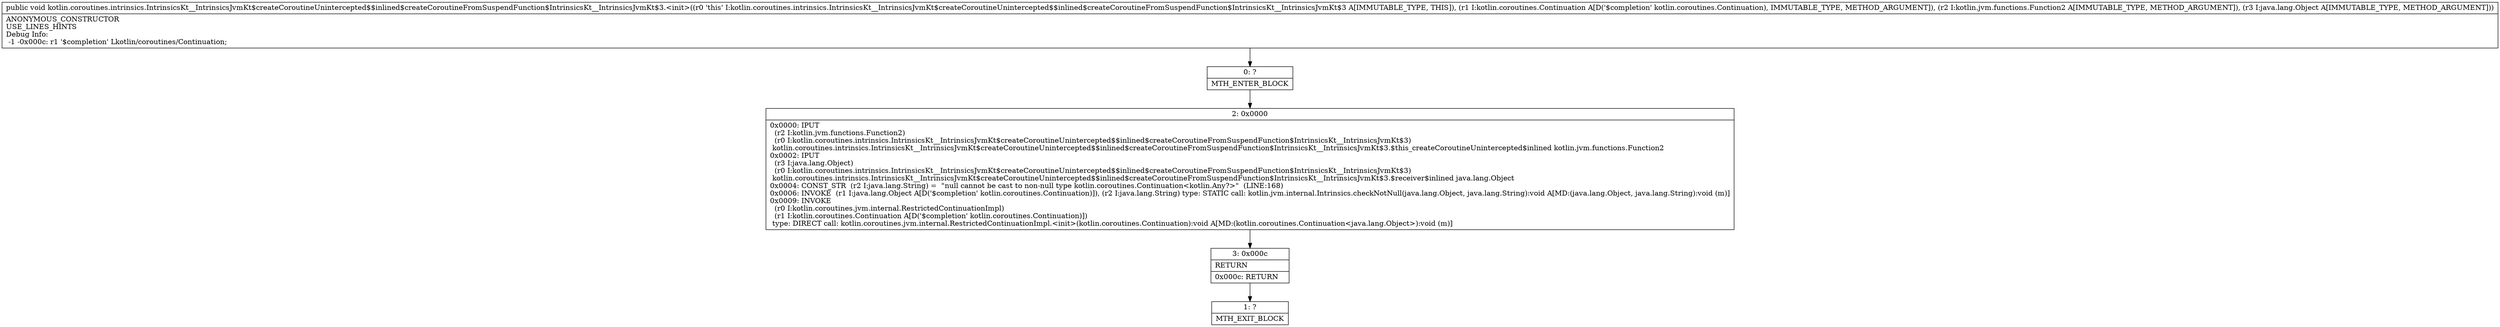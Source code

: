 digraph "CFG forkotlin.coroutines.intrinsics.IntrinsicsKt__IntrinsicsJvmKt$createCoroutineUnintercepted$$inlined$createCoroutineFromSuspendFunction$IntrinsicsKt__IntrinsicsJvmKt$3.\<init\>(Lkotlin\/coroutines\/Continuation;Lkotlin\/jvm\/functions\/Function2;Ljava\/lang\/Object;)V" {
Node_0 [shape=record,label="{0\:\ ?|MTH_ENTER_BLOCK\l}"];
Node_2 [shape=record,label="{2\:\ 0x0000|0x0000: IPUT  \l  (r2 I:kotlin.jvm.functions.Function2)\l  (r0 I:kotlin.coroutines.intrinsics.IntrinsicsKt__IntrinsicsJvmKt$createCoroutineUnintercepted$$inlined$createCoroutineFromSuspendFunction$IntrinsicsKt__IntrinsicsJvmKt$3)\l kotlin.coroutines.intrinsics.IntrinsicsKt__IntrinsicsJvmKt$createCoroutineUnintercepted$$inlined$createCoroutineFromSuspendFunction$IntrinsicsKt__IntrinsicsJvmKt$3.$this_createCoroutineUnintercepted$inlined kotlin.jvm.functions.Function2 \l0x0002: IPUT  \l  (r3 I:java.lang.Object)\l  (r0 I:kotlin.coroutines.intrinsics.IntrinsicsKt__IntrinsicsJvmKt$createCoroutineUnintercepted$$inlined$createCoroutineFromSuspendFunction$IntrinsicsKt__IntrinsicsJvmKt$3)\l kotlin.coroutines.intrinsics.IntrinsicsKt__IntrinsicsJvmKt$createCoroutineUnintercepted$$inlined$createCoroutineFromSuspendFunction$IntrinsicsKt__IntrinsicsJvmKt$3.$receiver$inlined java.lang.Object \l0x0004: CONST_STR  (r2 I:java.lang.String) =  \"null cannot be cast to non\-null type kotlin.coroutines.Continuation\<kotlin.Any?\>\"  (LINE:168)\l0x0006: INVOKE  (r1 I:java.lang.Object A[D('$completion' kotlin.coroutines.Continuation)]), (r2 I:java.lang.String) type: STATIC call: kotlin.jvm.internal.Intrinsics.checkNotNull(java.lang.Object, java.lang.String):void A[MD:(java.lang.Object, java.lang.String):void (m)]\l0x0009: INVOKE  \l  (r0 I:kotlin.coroutines.jvm.internal.RestrictedContinuationImpl)\l  (r1 I:kotlin.coroutines.Continuation A[D('$completion' kotlin.coroutines.Continuation)])\l type: DIRECT call: kotlin.coroutines.jvm.internal.RestrictedContinuationImpl.\<init\>(kotlin.coroutines.Continuation):void A[MD:(kotlin.coroutines.Continuation\<java.lang.Object\>):void (m)]\l}"];
Node_3 [shape=record,label="{3\:\ 0x000c|RETURN\l|0x000c: RETURN   \l}"];
Node_1 [shape=record,label="{1\:\ ?|MTH_EXIT_BLOCK\l}"];
MethodNode[shape=record,label="{public void kotlin.coroutines.intrinsics.IntrinsicsKt__IntrinsicsJvmKt$createCoroutineUnintercepted$$inlined$createCoroutineFromSuspendFunction$IntrinsicsKt__IntrinsicsJvmKt$3.\<init\>((r0 'this' I:kotlin.coroutines.intrinsics.IntrinsicsKt__IntrinsicsJvmKt$createCoroutineUnintercepted$$inlined$createCoroutineFromSuspendFunction$IntrinsicsKt__IntrinsicsJvmKt$3 A[IMMUTABLE_TYPE, THIS]), (r1 I:kotlin.coroutines.Continuation A[D('$completion' kotlin.coroutines.Continuation), IMMUTABLE_TYPE, METHOD_ARGUMENT]), (r2 I:kotlin.jvm.functions.Function2 A[IMMUTABLE_TYPE, METHOD_ARGUMENT]), (r3 I:java.lang.Object A[IMMUTABLE_TYPE, METHOD_ARGUMENT]))  | ANONYMOUS_CONSTRUCTOR\lUSE_LINES_HINTS\lDebug Info:\l  \-1 \-0x000c: r1 '$completion' Lkotlin\/coroutines\/Continuation;\l}"];
MethodNode -> Node_0;Node_0 -> Node_2;
Node_2 -> Node_3;
Node_3 -> Node_1;
}

